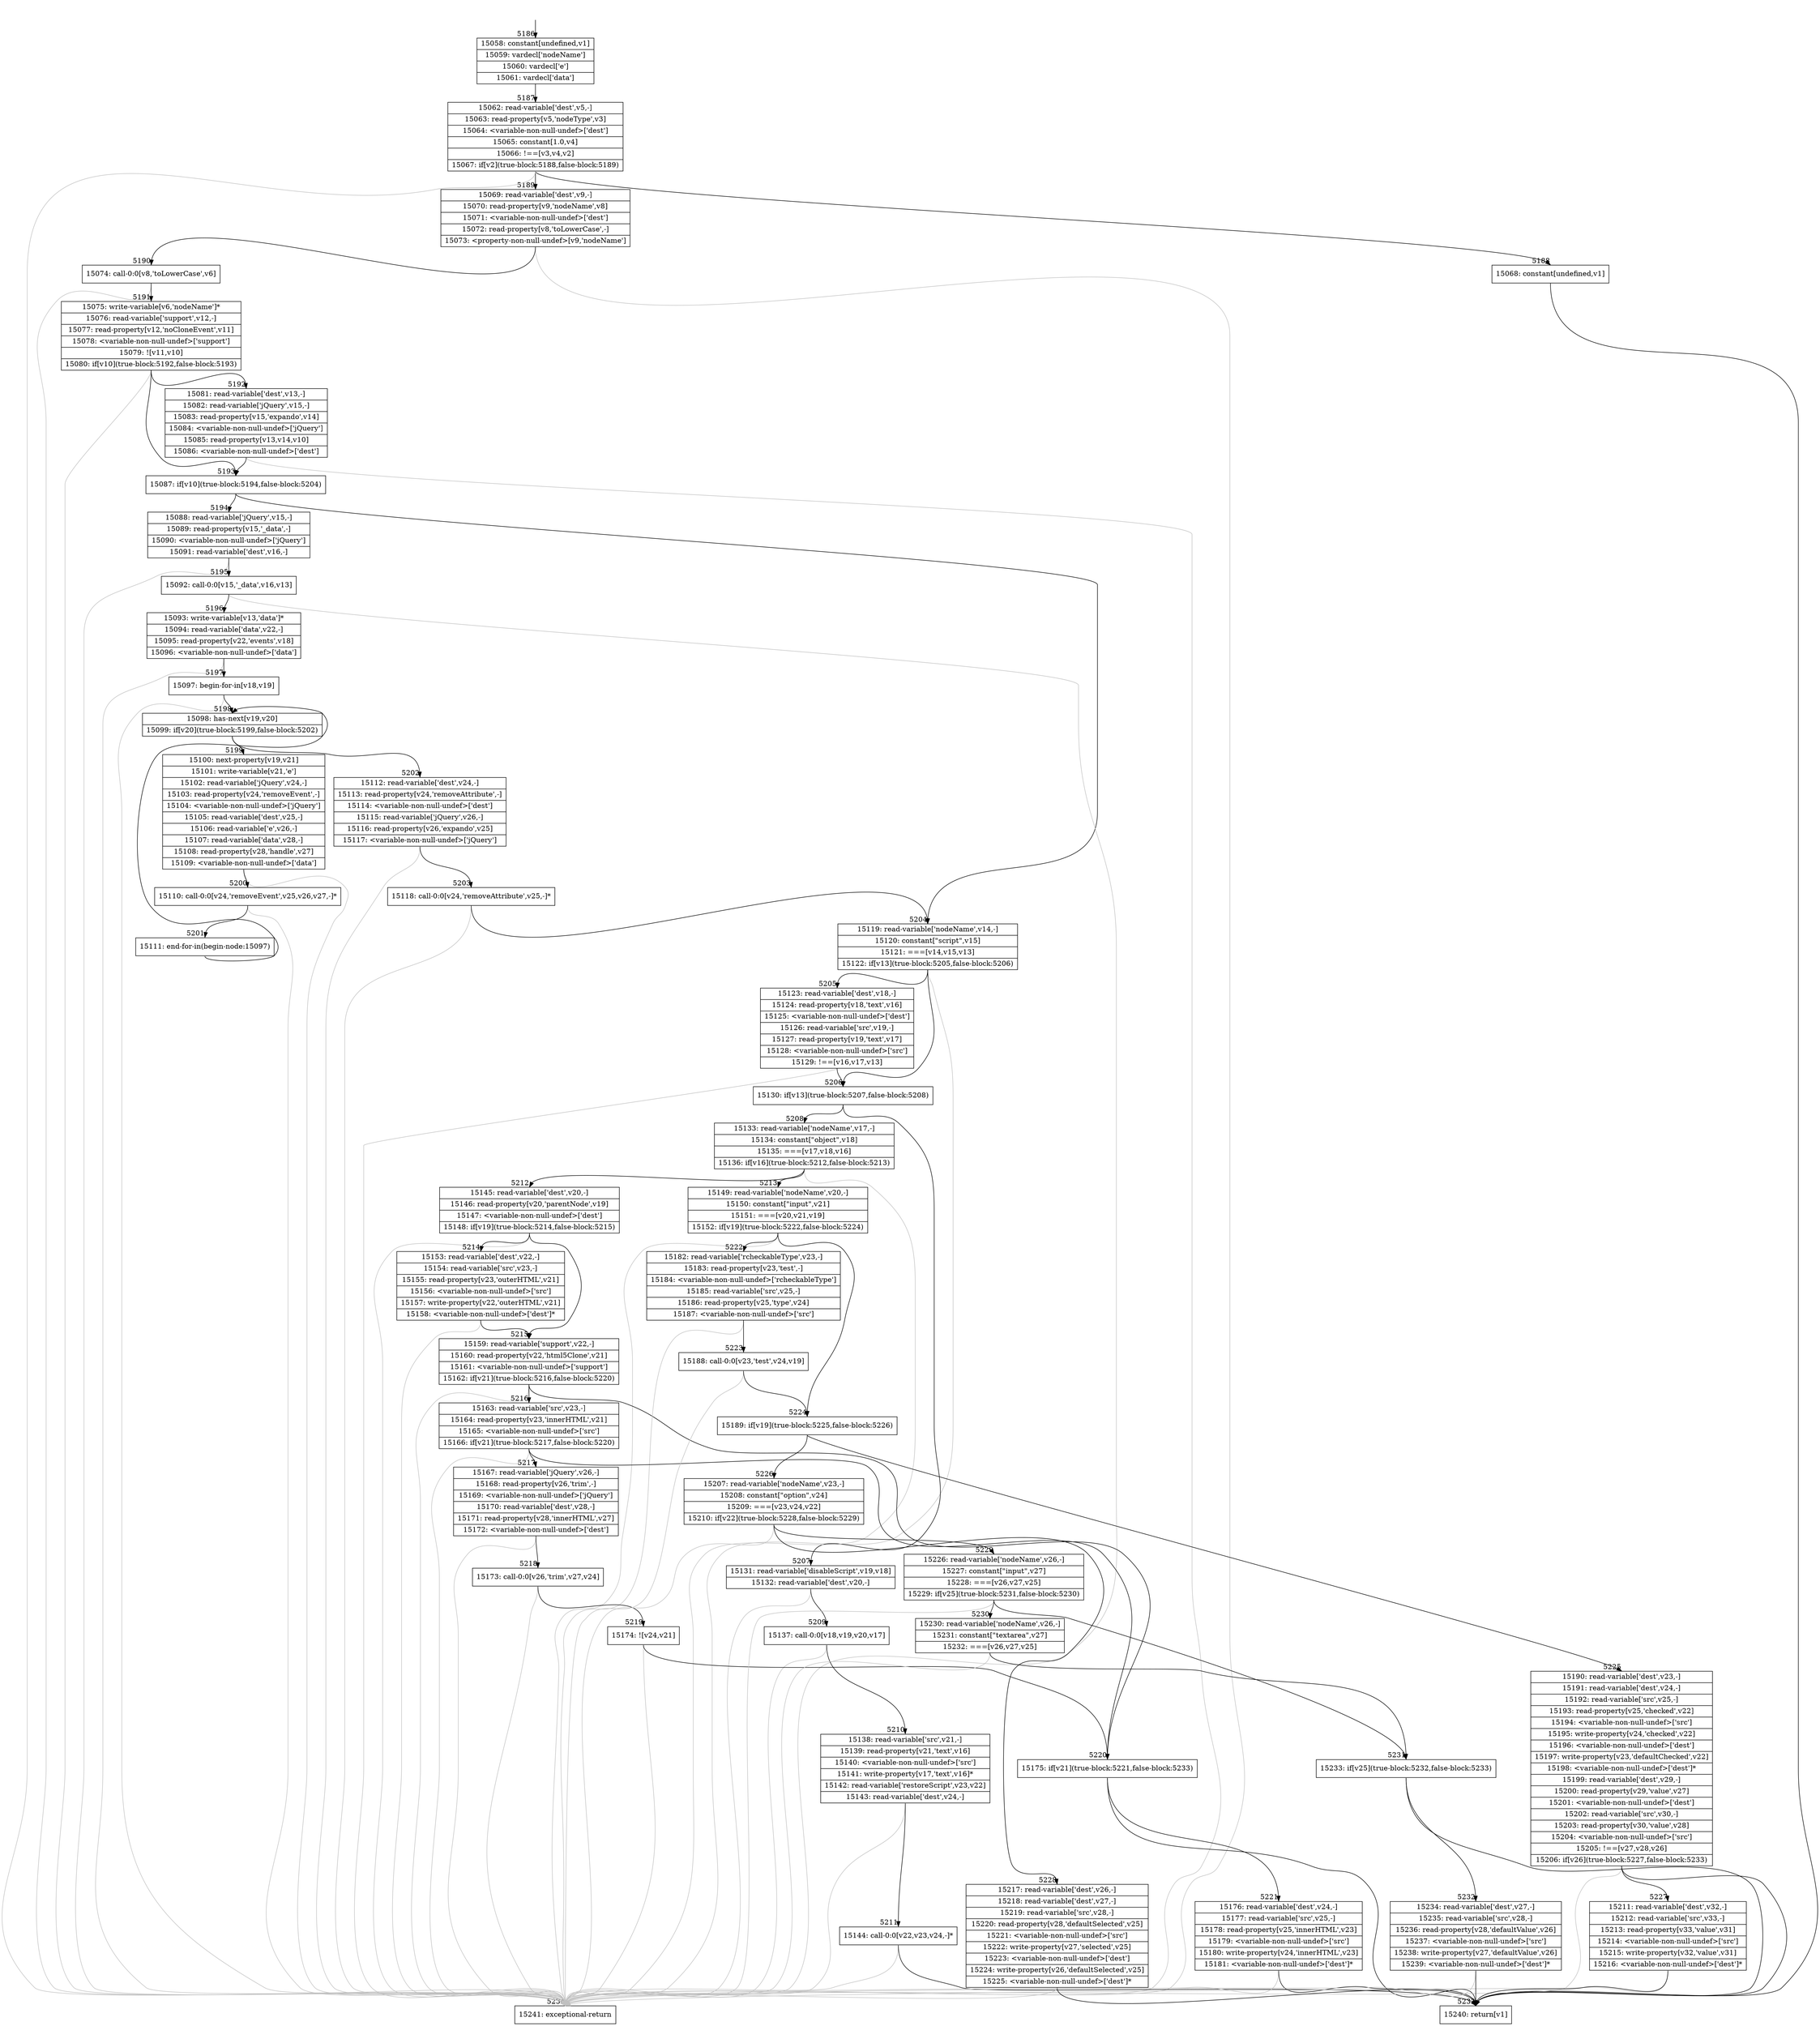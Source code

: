 digraph {
rankdir="TD"
BB_entry332[shape=none,label=""];
BB_entry332 -> BB5186 [tailport=s, headport=n, headlabel="    5186"]
BB5186 [shape=record label="{15058: constant[undefined,v1]|15059: vardecl['nodeName']|15060: vardecl['e']|15061: vardecl['data']}" ] 
BB5186 -> BB5187 [tailport=s, headport=n, headlabel="      5187"]
BB5187 [shape=record label="{15062: read-variable['dest',v5,-]|15063: read-property[v5,'nodeType',v3]|15064: \<variable-non-null-undef\>['dest']|15065: constant[1.0,v4]|15066: !==[v3,v4,v2]|15067: if[v2](true-block:5188,false-block:5189)}" ] 
BB5187 -> BB5188 [tailport=s, headport=n, headlabel="      5188"]
BB5187 -> BB5189 [tailport=s, headport=n, headlabel="      5189"]
BB5187 -> BB5234 [tailport=s, headport=n, color=gray, headlabel="      5234"]
BB5188 [shape=record label="{15068: constant[undefined,v1]}" ] 
BB5188 -> BB5233 [tailport=s, headport=n, headlabel="      5233"]
BB5189 [shape=record label="{15069: read-variable['dest',v9,-]|15070: read-property[v9,'nodeName',v8]|15071: \<variable-non-null-undef\>['dest']|15072: read-property[v8,'toLowerCase',-]|15073: \<property-non-null-undef\>[v9,'nodeName']}" ] 
BB5189 -> BB5190 [tailport=s, headport=n, headlabel="      5190"]
BB5189 -> BB5234 [tailport=s, headport=n, color=gray]
BB5190 [shape=record label="{15074: call-0:0[v8,'toLowerCase',v6]}" ] 
BB5190 -> BB5191 [tailport=s, headport=n, headlabel="      5191"]
BB5190 -> BB5234 [tailport=s, headport=n, color=gray]
BB5191 [shape=record label="{15075: write-variable[v6,'nodeName']*|15076: read-variable['support',v12,-]|15077: read-property[v12,'noCloneEvent',v11]|15078: \<variable-non-null-undef\>['support']|15079: ![v11,v10]|15080: if[v10](true-block:5192,false-block:5193)}" ] 
BB5191 -> BB5193 [tailport=s, headport=n, headlabel="      5193"]
BB5191 -> BB5192 [tailport=s, headport=n, headlabel="      5192"]
BB5191 -> BB5234 [tailport=s, headport=n, color=gray]
BB5192 [shape=record label="{15081: read-variable['dest',v13,-]|15082: read-variable['jQuery',v15,-]|15083: read-property[v15,'expando',v14]|15084: \<variable-non-null-undef\>['jQuery']|15085: read-property[v13,v14,v10]|15086: \<variable-non-null-undef\>['dest']}" ] 
BB5192 -> BB5193 [tailport=s, headport=n]
BB5192 -> BB5234 [tailport=s, headport=n, color=gray]
BB5193 [shape=record label="{15087: if[v10](true-block:5194,false-block:5204)}" ] 
BB5193 -> BB5194 [tailport=s, headport=n, headlabel="      5194"]
BB5193 -> BB5204 [tailport=s, headport=n, headlabel="      5204"]
BB5194 [shape=record label="{15088: read-variable['jQuery',v15,-]|15089: read-property[v15,'_data',-]|15090: \<variable-non-null-undef\>['jQuery']|15091: read-variable['dest',v16,-]}" ] 
BB5194 -> BB5195 [tailport=s, headport=n, headlabel="      5195"]
BB5194 -> BB5234 [tailport=s, headport=n, color=gray]
BB5195 [shape=record label="{15092: call-0:0[v15,'_data',v16,v13]}" ] 
BB5195 -> BB5196 [tailport=s, headport=n, headlabel="      5196"]
BB5195 -> BB5234 [tailport=s, headport=n, color=gray]
BB5196 [shape=record label="{15093: write-variable[v13,'data']*|15094: read-variable['data',v22,-]|15095: read-property[v22,'events',v18]|15096: \<variable-non-null-undef\>['data']}" ] 
BB5196 -> BB5197 [tailport=s, headport=n, headlabel="      5197"]
BB5196 -> BB5234 [tailport=s, headport=n, color=gray]
BB5197 [shape=record label="{15097: begin-for-in[v18,v19]}" ] 
BB5197 -> BB5198 [tailport=s, headport=n, headlabel="      5198"]
BB5197 -> BB5234 [tailport=s, headport=n, color=gray]
BB5198 [shape=record label="{15098: has-next[v19,v20]|15099: if[v20](true-block:5199,false-block:5202)}" ] 
BB5198 -> BB5199 [tailport=s, headport=n, headlabel="      5199"]
BB5198 -> BB5202 [tailport=s, headport=n, headlabel="      5202"]
BB5199 [shape=record label="{15100: next-property[v19,v21]|15101: write-variable[v21,'e']|15102: read-variable['jQuery',v24,-]|15103: read-property[v24,'removeEvent',-]|15104: \<variable-non-null-undef\>['jQuery']|15105: read-variable['dest',v25,-]|15106: read-variable['e',v26,-]|15107: read-variable['data',v28,-]|15108: read-property[v28,'handle',v27]|15109: \<variable-non-null-undef\>['data']}" ] 
BB5199 -> BB5200 [tailport=s, headport=n, headlabel="      5200"]
BB5199 -> BB5234 [tailport=s, headport=n, color=gray]
BB5200 [shape=record label="{15110: call-0:0[v24,'removeEvent',v25,v26,v27,-]*}" ] 
BB5200 -> BB5201 [tailport=s, headport=n, headlabel="      5201"]
BB5200 -> BB5234 [tailport=s, headport=n, color=gray]
BB5201 [shape=record label="{15111: end-for-in(begin-node:15097)}" ] 
BB5201 -> BB5198 [tailport=s, headport=n]
BB5202 [shape=record label="{15112: read-variable['dest',v24,-]|15113: read-property[v24,'removeAttribute',-]|15114: \<variable-non-null-undef\>['dest']|15115: read-variable['jQuery',v26,-]|15116: read-property[v26,'expando',v25]|15117: \<variable-non-null-undef\>['jQuery']}" ] 
BB5202 -> BB5203 [tailport=s, headport=n, headlabel="      5203"]
BB5202 -> BB5234 [tailport=s, headport=n, color=gray]
BB5203 [shape=record label="{15118: call-0:0[v24,'removeAttribute',v25,-]*}" ] 
BB5203 -> BB5204 [tailport=s, headport=n]
BB5203 -> BB5234 [tailport=s, headport=n, color=gray]
BB5204 [shape=record label="{15119: read-variable['nodeName',v14,-]|15120: constant[\"script\",v15]|15121: ===[v14,v15,v13]|15122: if[v13](true-block:5205,false-block:5206)}" ] 
BB5204 -> BB5206 [tailport=s, headport=n, headlabel="      5206"]
BB5204 -> BB5205 [tailport=s, headport=n, headlabel="      5205"]
BB5204 -> BB5234 [tailport=s, headport=n, color=gray]
BB5205 [shape=record label="{15123: read-variable['dest',v18,-]|15124: read-property[v18,'text',v16]|15125: \<variable-non-null-undef\>['dest']|15126: read-variable['src',v19,-]|15127: read-property[v19,'text',v17]|15128: \<variable-non-null-undef\>['src']|15129: !==[v16,v17,v13]}" ] 
BB5205 -> BB5206 [tailport=s, headport=n]
BB5205 -> BB5234 [tailport=s, headport=n, color=gray]
BB5206 [shape=record label="{15130: if[v13](true-block:5207,false-block:5208)}" ] 
BB5206 -> BB5207 [tailport=s, headport=n, headlabel="      5207"]
BB5206 -> BB5208 [tailport=s, headport=n, headlabel="      5208"]
BB5207 [shape=record label="{15131: read-variable['disableScript',v19,v18]|15132: read-variable['dest',v20,-]}" ] 
BB5207 -> BB5209 [tailport=s, headport=n, headlabel="      5209"]
BB5207 -> BB5234 [tailport=s, headport=n, color=gray]
BB5208 [shape=record label="{15133: read-variable['nodeName',v17,-]|15134: constant[\"object\",v18]|15135: ===[v17,v18,v16]|15136: if[v16](true-block:5212,false-block:5213)}" ] 
BB5208 -> BB5212 [tailport=s, headport=n, headlabel="      5212"]
BB5208 -> BB5213 [tailport=s, headport=n, headlabel="      5213"]
BB5208 -> BB5234 [tailport=s, headport=n, color=gray]
BB5209 [shape=record label="{15137: call-0:0[v18,v19,v20,v17]}" ] 
BB5209 -> BB5210 [tailport=s, headport=n, headlabel="      5210"]
BB5209 -> BB5234 [tailport=s, headport=n, color=gray]
BB5210 [shape=record label="{15138: read-variable['src',v21,-]|15139: read-property[v21,'text',v16]|15140: \<variable-non-null-undef\>['src']|15141: write-property[v17,'text',v16]*|15142: read-variable['restoreScript',v23,v22]|15143: read-variable['dest',v24,-]}" ] 
BB5210 -> BB5211 [tailport=s, headport=n, headlabel="      5211"]
BB5210 -> BB5234 [tailport=s, headport=n, color=gray]
BB5211 [shape=record label="{15144: call-0:0[v22,v23,v24,-]*}" ] 
BB5211 -> BB5233 [tailport=s, headport=n]
BB5211 -> BB5234 [tailport=s, headport=n, color=gray]
BB5212 [shape=record label="{15145: read-variable['dest',v20,-]|15146: read-property[v20,'parentNode',v19]|15147: \<variable-non-null-undef\>['dest']|15148: if[v19](true-block:5214,false-block:5215)}" ] 
BB5212 -> BB5214 [tailport=s, headport=n, headlabel="      5214"]
BB5212 -> BB5215 [tailport=s, headport=n, headlabel="      5215"]
BB5212 -> BB5234 [tailport=s, headport=n, color=gray]
BB5213 [shape=record label="{15149: read-variable['nodeName',v20,-]|15150: constant[\"input\",v21]|15151: ===[v20,v21,v19]|15152: if[v19](true-block:5222,false-block:5224)}" ] 
BB5213 -> BB5224 [tailport=s, headport=n, headlabel="      5224"]
BB5213 -> BB5222 [tailport=s, headport=n, headlabel="      5222"]
BB5213 -> BB5234 [tailport=s, headport=n, color=gray]
BB5214 [shape=record label="{15153: read-variable['dest',v22,-]|15154: read-variable['src',v23,-]|15155: read-property[v23,'outerHTML',v21]|15156: \<variable-non-null-undef\>['src']|15157: write-property[v22,'outerHTML',v21]|15158: \<variable-non-null-undef\>['dest']*}" ] 
BB5214 -> BB5215 [tailport=s, headport=n]
BB5214 -> BB5234 [tailport=s, headport=n, color=gray]
BB5215 [shape=record label="{15159: read-variable['support',v22,-]|15160: read-property[v22,'html5Clone',v21]|15161: \<variable-non-null-undef\>['support']|15162: if[v21](true-block:5216,false-block:5220)}" ] 
BB5215 -> BB5220 [tailport=s, headport=n, headlabel="      5220"]
BB5215 -> BB5216 [tailport=s, headport=n, headlabel="      5216"]
BB5215 -> BB5234 [tailport=s, headport=n, color=gray]
BB5216 [shape=record label="{15163: read-variable['src',v23,-]|15164: read-property[v23,'innerHTML',v21]|15165: \<variable-non-null-undef\>['src']|15166: if[v21](true-block:5217,false-block:5220)}" ] 
BB5216 -> BB5220 [tailport=s, headport=n]
BB5216 -> BB5217 [tailport=s, headport=n, headlabel="      5217"]
BB5216 -> BB5234 [tailport=s, headport=n, color=gray]
BB5217 [shape=record label="{15167: read-variable['jQuery',v26,-]|15168: read-property[v26,'trim',-]|15169: \<variable-non-null-undef\>['jQuery']|15170: read-variable['dest',v28,-]|15171: read-property[v28,'innerHTML',v27]|15172: \<variable-non-null-undef\>['dest']}" ] 
BB5217 -> BB5218 [tailport=s, headport=n, headlabel="      5218"]
BB5217 -> BB5234 [tailport=s, headport=n, color=gray]
BB5218 [shape=record label="{15173: call-0:0[v26,'trim',v27,v24]}" ] 
BB5218 -> BB5219 [tailport=s, headport=n, headlabel="      5219"]
BB5218 -> BB5234 [tailport=s, headport=n, color=gray]
BB5219 [shape=record label="{15174: ![v24,v21]}" ] 
BB5219 -> BB5220 [tailport=s, headport=n]
BB5219 -> BB5234 [tailport=s, headport=n, color=gray]
BB5220 [shape=record label="{15175: if[v21](true-block:5221,false-block:5233)}" ] 
BB5220 -> BB5221 [tailport=s, headport=n, headlabel="      5221"]
BB5220 -> BB5233 [tailport=s, headport=n]
BB5221 [shape=record label="{15176: read-variable['dest',v24,-]|15177: read-variable['src',v25,-]|15178: read-property[v25,'innerHTML',v23]|15179: \<variable-non-null-undef\>['src']|15180: write-property[v24,'innerHTML',v23]|15181: \<variable-non-null-undef\>['dest']*}" ] 
BB5221 -> BB5233 [tailport=s, headport=n]
BB5221 -> BB5234 [tailport=s, headport=n, color=gray]
BB5222 [shape=record label="{15182: read-variable['rcheckableType',v23,-]|15183: read-property[v23,'test',-]|15184: \<variable-non-null-undef\>['rcheckableType']|15185: read-variable['src',v25,-]|15186: read-property[v25,'type',v24]|15187: \<variable-non-null-undef\>['src']}" ] 
BB5222 -> BB5223 [tailport=s, headport=n, headlabel="      5223"]
BB5222 -> BB5234 [tailport=s, headport=n, color=gray]
BB5223 [shape=record label="{15188: call-0:0[v23,'test',v24,v19]}" ] 
BB5223 -> BB5224 [tailport=s, headport=n]
BB5223 -> BB5234 [tailport=s, headport=n, color=gray]
BB5224 [shape=record label="{15189: if[v19](true-block:5225,false-block:5226)}" ] 
BB5224 -> BB5225 [tailport=s, headport=n, headlabel="      5225"]
BB5224 -> BB5226 [tailport=s, headport=n, headlabel="      5226"]
BB5225 [shape=record label="{15190: read-variable['dest',v23,-]|15191: read-variable['dest',v24,-]|15192: read-variable['src',v25,-]|15193: read-property[v25,'checked',v22]|15194: \<variable-non-null-undef\>['src']|15195: write-property[v24,'checked',v22]|15196: \<variable-non-null-undef\>['dest']|15197: write-property[v23,'defaultChecked',v22]|15198: \<variable-non-null-undef\>['dest']*|15199: read-variable['dest',v29,-]|15200: read-property[v29,'value',v27]|15201: \<variable-non-null-undef\>['dest']|15202: read-variable['src',v30,-]|15203: read-property[v30,'value',v28]|15204: \<variable-non-null-undef\>['src']|15205: !==[v27,v28,v26]|15206: if[v26](true-block:5227,false-block:5233)}" ] 
BB5225 -> BB5227 [tailport=s, headport=n, headlabel="      5227"]
BB5225 -> BB5233 [tailport=s, headport=n]
BB5225 -> BB5234 [tailport=s, headport=n, color=gray]
BB5226 [shape=record label="{15207: read-variable['nodeName',v23,-]|15208: constant[\"option\",v24]|15209: ===[v23,v24,v22]|15210: if[v22](true-block:5228,false-block:5229)}" ] 
BB5226 -> BB5228 [tailport=s, headport=n, headlabel="      5228"]
BB5226 -> BB5229 [tailport=s, headport=n, headlabel="      5229"]
BB5226 -> BB5234 [tailport=s, headport=n, color=gray]
BB5227 [shape=record label="{15211: read-variable['dest',v32,-]|15212: read-variable['src',v33,-]|15213: read-property[v33,'value',v31]|15214: \<variable-non-null-undef\>['src']|15215: write-property[v32,'value',v31]|15216: \<variable-non-null-undef\>['dest']*}" ] 
BB5227 -> BB5233 [tailport=s, headport=n]
BB5227 -> BB5234 [tailport=s, headport=n, color=gray]
BB5228 [shape=record label="{15217: read-variable['dest',v26,-]|15218: read-variable['dest',v27,-]|15219: read-variable['src',v28,-]|15220: read-property[v28,'defaultSelected',v25]|15221: \<variable-non-null-undef\>['src']|15222: write-property[v27,'selected',v25]|15223: \<variable-non-null-undef\>['dest']|15224: write-property[v26,'defaultSelected',v25]|15225: \<variable-non-null-undef\>['dest']*}" ] 
BB5228 -> BB5233 [tailport=s, headport=n]
BB5228 -> BB5234 [tailport=s, headport=n, color=gray]
BB5229 [shape=record label="{15226: read-variable['nodeName',v26,-]|15227: constant[\"input\",v27]|15228: ===[v26,v27,v25]|15229: if[v25](true-block:5231,false-block:5230)}" ] 
BB5229 -> BB5231 [tailport=s, headport=n, headlabel="      5231"]
BB5229 -> BB5230 [tailport=s, headport=n, headlabel="      5230"]
BB5229 -> BB5234 [tailport=s, headport=n, color=gray]
BB5230 [shape=record label="{15230: read-variable['nodeName',v26,-]|15231: constant[\"textarea\",v27]|15232: ===[v26,v27,v25]}" ] 
BB5230 -> BB5231 [tailport=s, headport=n]
BB5230 -> BB5234 [tailport=s, headport=n, color=gray]
BB5231 [shape=record label="{15233: if[v25](true-block:5232,false-block:5233)}" ] 
BB5231 -> BB5232 [tailport=s, headport=n, headlabel="      5232"]
BB5231 -> BB5233 [tailport=s, headport=n]
BB5232 [shape=record label="{15234: read-variable['dest',v27,-]|15235: read-variable['src',v28,-]|15236: read-property[v28,'defaultValue',v26]|15237: \<variable-non-null-undef\>['src']|15238: write-property[v27,'defaultValue',v26]|15239: \<variable-non-null-undef\>['dest']*}" ] 
BB5232 -> BB5233 [tailport=s, headport=n]
BB5232 -> BB5234 [tailport=s, headport=n, color=gray]
BB5233 [shape=record label="{15240: return[v1]}" ] 
BB5234 [shape=record label="{15241: exceptional-return}" ] 
}
